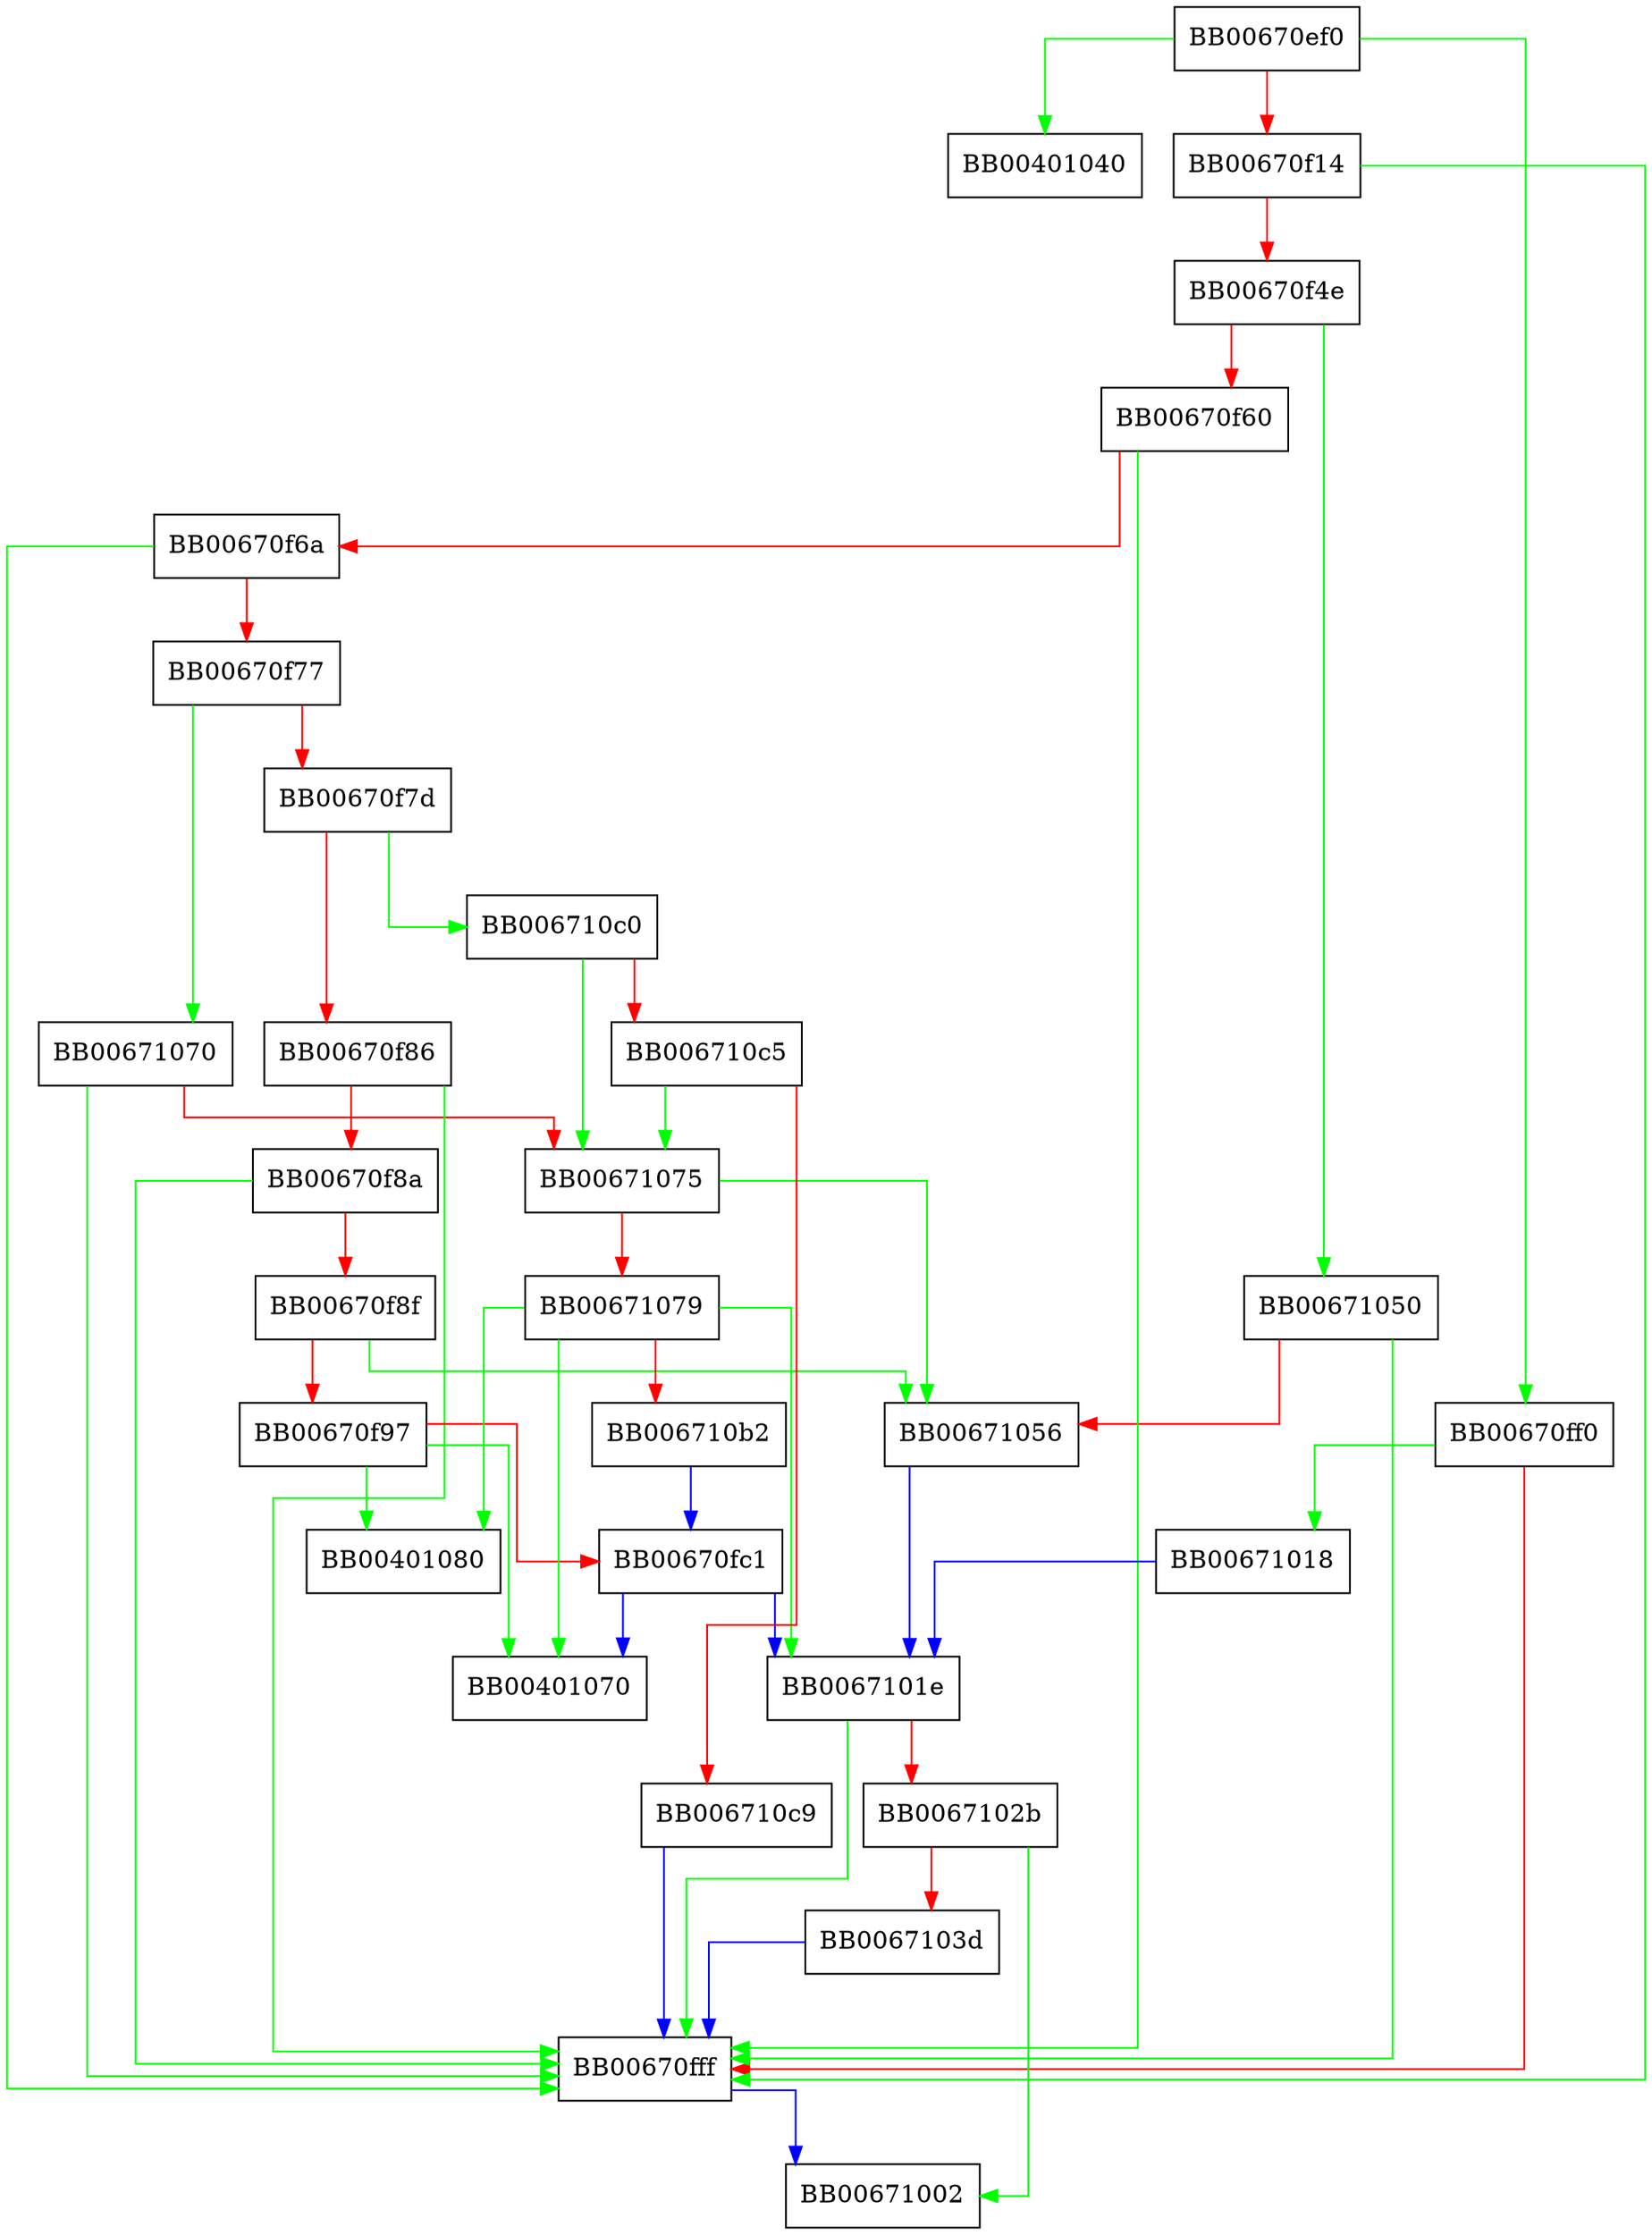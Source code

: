 digraph a2i_IPADDRESS {
  node [shape="box"];
  graph [splines=ortho];
  BB00670ef0 -> BB00401040 [color="green"];
  BB00670ef0 -> BB00670ff0 [color="green"];
  BB00670ef0 -> BB00670f14 [color="red"];
  BB00670f14 -> BB00670fff [color="green"];
  BB00670f14 -> BB00670f4e [color="red"];
  BB00670f4e -> BB00671050 [color="green"];
  BB00670f4e -> BB00670f60 [color="red"];
  BB00670f60 -> BB00670fff [color="green"];
  BB00670f60 -> BB00670f6a [color="red"];
  BB00670f6a -> BB00670fff [color="green"];
  BB00670f6a -> BB00670f77 [color="red"];
  BB00670f77 -> BB00671070 [color="green"];
  BB00670f77 -> BB00670f7d [color="red"];
  BB00670f7d -> BB006710c0 [color="green"];
  BB00670f7d -> BB00670f86 [color="red"];
  BB00670f86 -> BB00670fff [color="green"];
  BB00670f86 -> BB00670f8a [color="red"];
  BB00670f8a -> BB00670fff [color="green"];
  BB00670f8a -> BB00670f8f [color="red"];
  BB00670f8f -> BB00671056 [color="green"];
  BB00670f8f -> BB00670f97 [color="red"];
  BB00670f97 -> BB00401070 [color="green"];
  BB00670f97 -> BB00401080 [color="green"];
  BB00670f97 -> BB00670fc1 [color="red"];
  BB00670fc1 -> BB00401070 [color="blue"];
  BB00670fc1 -> BB0067101e [color="blue"];
  BB00670ff0 -> BB00671018 [color="green"];
  BB00670ff0 -> BB00670fff [color="red"];
  BB00670fff -> BB00671002 [color="blue"];
  BB00671018 -> BB0067101e [color="blue"];
  BB0067101e -> BB00670fff [color="green"];
  BB0067101e -> BB0067102b [color="red"];
  BB0067102b -> BB00671002 [color="green"];
  BB0067102b -> BB0067103d [color="red"];
  BB0067103d -> BB00670fff [color="blue"];
  BB00671050 -> BB00670fff [color="green"];
  BB00671050 -> BB00671056 [color="red"];
  BB00671056 -> BB0067101e [color="blue"];
  BB00671070 -> BB00670fff [color="green"];
  BB00671070 -> BB00671075 [color="red"];
  BB00671075 -> BB00671056 [color="green"];
  BB00671075 -> BB00671079 [color="red"];
  BB00671079 -> BB00401070 [color="green"];
  BB00671079 -> BB00401080 [color="green"];
  BB00671079 -> BB0067101e [color="green"];
  BB00671079 -> BB006710b2 [color="red"];
  BB006710b2 -> BB00670fc1 [color="blue"];
  BB006710c0 -> BB00671075 [color="green"];
  BB006710c0 -> BB006710c5 [color="red"];
  BB006710c5 -> BB00671075 [color="green"];
  BB006710c5 -> BB006710c9 [color="red"];
  BB006710c9 -> BB00670fff [color="blue"];
}
